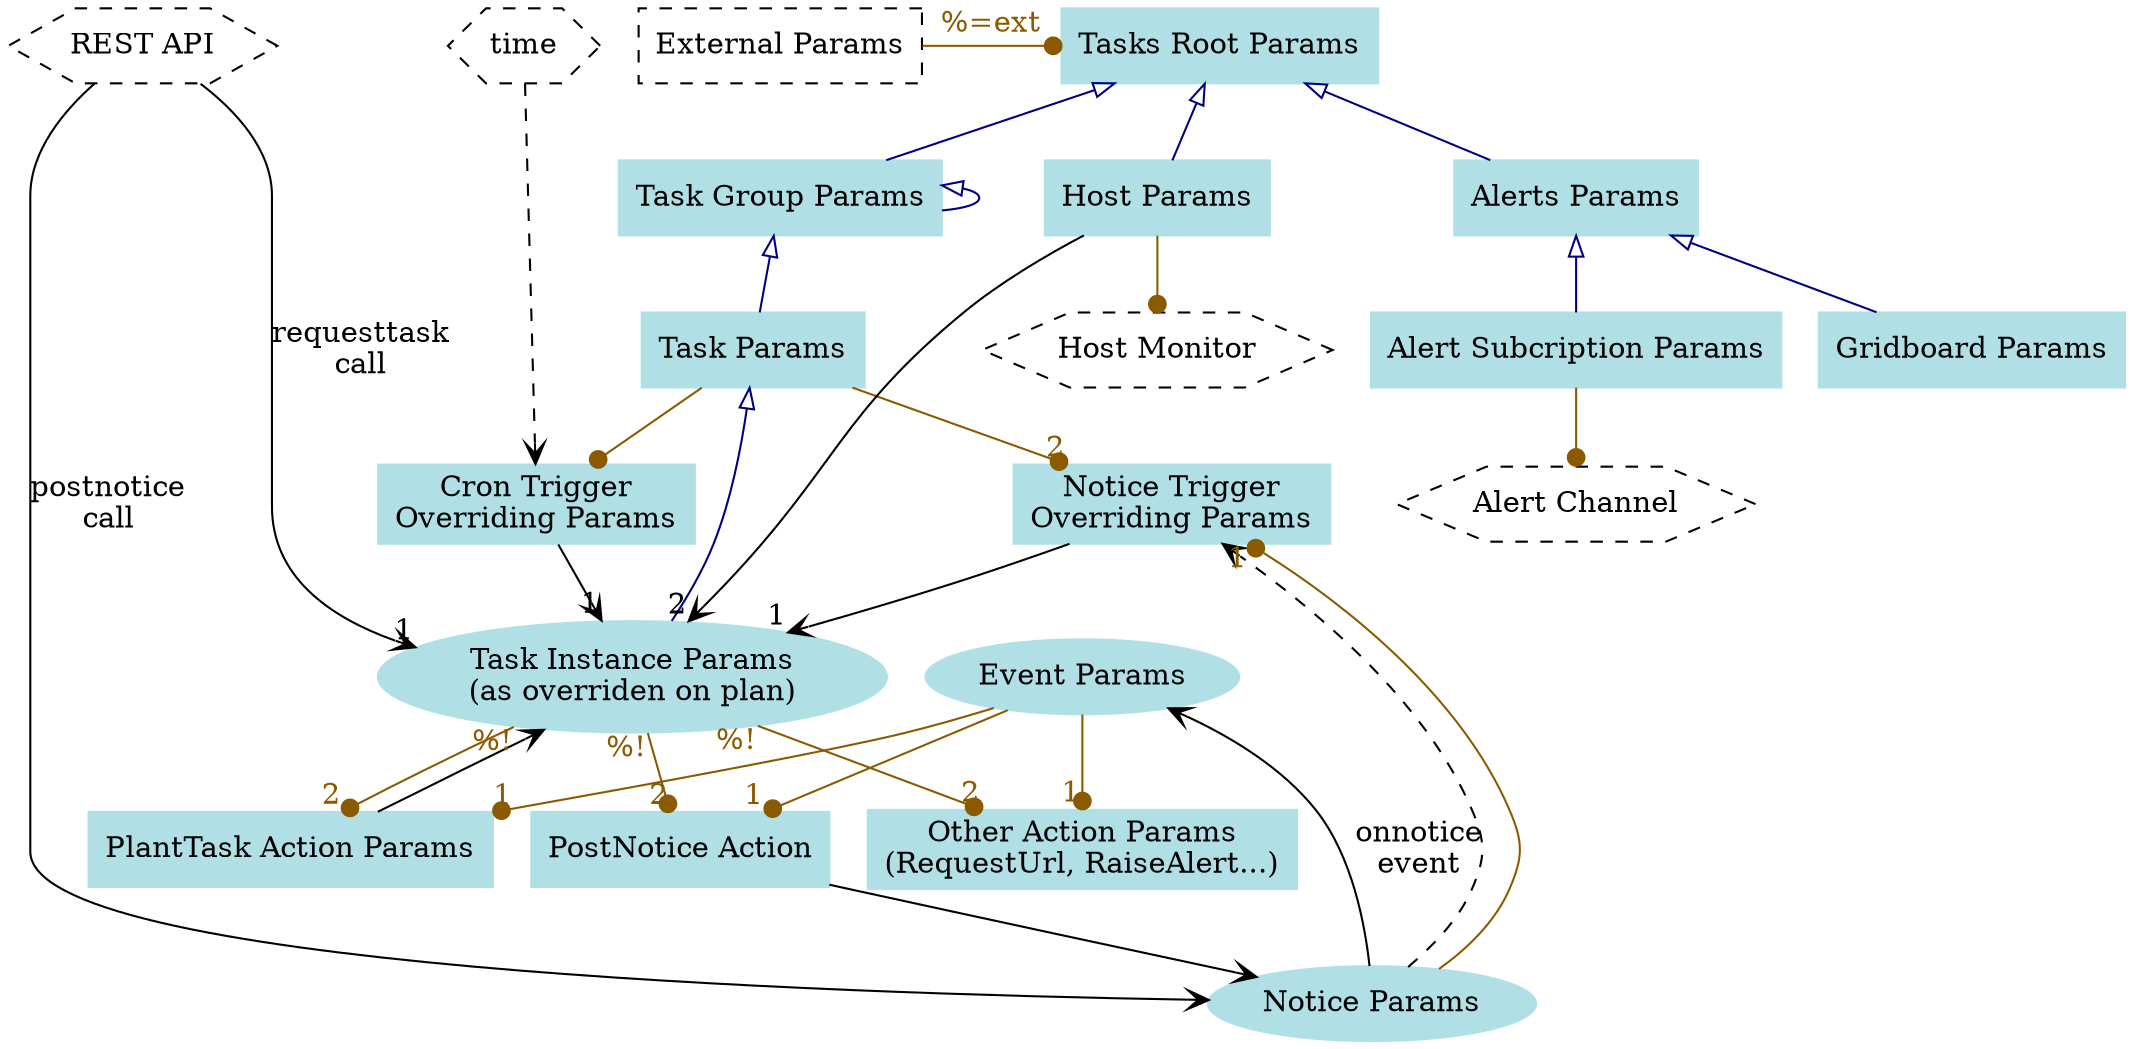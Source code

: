 graph g {

// configuration objects carrying params
node [shape=box,style=filled,color=powderblue]
global [label="Tasks Root Params"]
external [label="External Params",style=dashed,color=""]
{ rank=min; global; external; } // sticked at the top
taskgroup [label="Task Group Params"]
task [label="Task Params"]
host [label="Host Params"]
noticetrigger [label="Notice Trigger\nOverriding Params"]
crontrigger [label="Cron Trigger\nOverriding Params"]
plantaskaction [label="PlantTask Action Params"]
postnoticeaction [label="PostNotice Action"]
otheraction [label="Other Action Params\n(RequestUrl, RaiseAlert...)"]
alerts [label="Alerts Params"]
//webconsole [label="Web Console Params"]
alertsub [label="Alert Subcription Params"]
gridboard [label="Gridboard Params"]

// runtime objects carrying params
node [shape=ellipse]
taskinstance [label="Task Instance Params\n(as overriden on plan)"]
event [label="Event Params"]
notice [label="Notice Params"]
{ rank=same; event; taskinstance } // hint to avoid layouts with notice above event

// actors
node [shape=hexagon,style=dashed,color=""]
restapi [label="REST API"]
time [label="time"]
{ rank=min; restapi; time; } // sticked at the top
hostmonitor [label="Host Monitor"]
alertchan [label="Alert Channel"]

// ParamSet inheritage (mostly in configuration)
edge [dir=back,arrowtail=onormal,color=navy,fontcolor=navy]
global -- taskgroup -- taskgroup -- task
global -- host
task -- taskinstance
global -- alerts -- alertsub
alerts -- gridboard
//global -- webconsole

// parameter injection at runtime
edge [dir=forward,arrowhead=vee,color=black,fontcolor=black]
host -- taskinstance [headlabel=2]
crontrigger -- taskinstance [headlabel=1]
noticetrigger -- taskinstance [headlabel=1]
notice -- event [label="onnotice\nevent"]
restapi -- notice [label="postnotice\ncall"]
plantaskaction -- taskinstance
postnoticeaction -- notice
restapi -- taskinstance [label="requesttask\ncall",headlabel=1]

// triggering w/o params
time -- crontrigger [style=dashed]
notice -- noticetrigger [style=dashed]

// context for parameters evaluation
edge [dir=forward,arrowhead=dot,color=orange4,fontcolor=orange4]
notice -- noticetrigger [headlabel=1]
task -- noticetrigger [headlabel=2]
task -- crontrigger
// note: taskinstance -- xxxaction edges make only sense when the event occurs
//       within a task
// note: taskinstance -- xxxaction edges only give visibility taskinstance %!
//        params, not taskinstance's params being them overriden or not
event -- plantaskaction [headlabel=1]
taskinstance -- plantaskaction [taillabel="%!",headlabel=2]
event -- postnoticeaction [headlabel=1]
taskinstance -- postnoticeaction [taillabel="%!",headlabel=2]
event -- otheraction [headlabel=1]
taskinstance -- otheraction [taillabel="%!",headlabel=2]
external -- global [label="%=ext"]
host -- hostmonitor
alertsub -- alertchan
}

